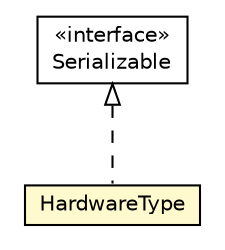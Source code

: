#!/usr/local/bin/dot
#
# Class diagram 
# Generated by UMLGraph version R5_6-24-gf6e263 (http://www.umlgraph.org/)
#

digraph G {
	edge [fontname="Helvetica",fontsize=10,labelfontname="Helvetica",labelfontsize=10];
	node [fontname="Helvetica",fontsize=10,shape=plaintext];
	nodesep=0.25;
	ranksep=0.5;
	// org.universAAL.tools.ucc.model.usrv.HardwareType
	c4305974 [label=<<table title="org.universAAL.tools.ucc.model.usrv.HardwareType" border="0" cellborder="1" cellspacing="0" cellpadding="2" port="p" bgcolor="lemonChiffon" href="./HardwareType.html">
		<tr><td><table border="0" cellspacing="0" cellpadding="1">
<tr><td align="center" balign="center"> HardwareType </td></tr>
		</table></td></tr>
		</table>>, URL="./HardwareType.html", fontname="Helvetica", fontcolor="black", fontsize=10.0];
	//org.universAAL.tools.ucc.model.usrv.HardwareType implements java.io.Serializable
	c4306190:p -> c4305974:p [dir=back,arrowtail=empty,style=dashed];
	// java.io.Serializable
	c4306190 [label=<<table title="java.io.Serializable" border="0" cellborder="1" cellspacing="0" cellpadding="2" port="p" href="http://java.sun.com/j2se/1.4.2/docs/api/java/io/Serializable.html">
		<tr><td><table border="0" cellspacing="0" cellpadding="1">
<tr><td align="center" balign="center"> &#171;interface&#187; </td></tr>
<tr><td align="center" balign="center"> Serializable </td></tr>
		</table></td></tr>
		</table>>, URL="http://java.sun.com/j2se/1.4.2/docs/api/java/io/Serializable.html", fontname="Helvetica", fontcolor="black", fontsize=10.0];
}

